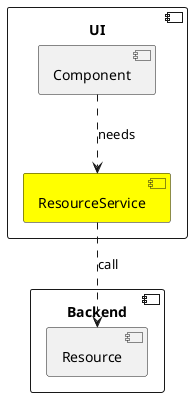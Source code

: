 @startuml
component UI {
    component Component
    component ResourceService #Yellow

    Component ..> ResourceService : needs
}

component Backend {
    component Resource
}

ResourceService ..> Resource : call
@enduml